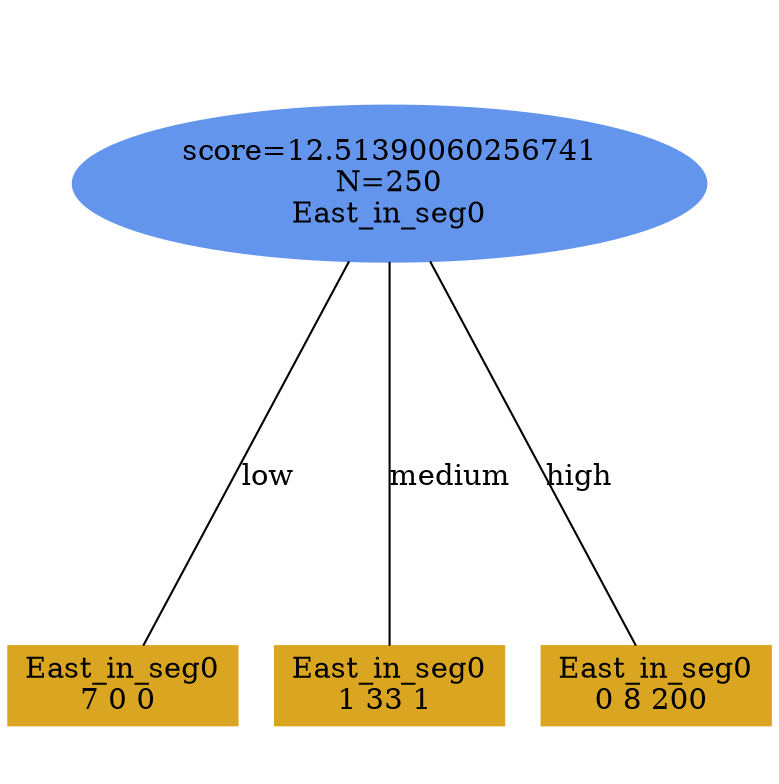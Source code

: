 digraph "DD" {
size = "7.5,10"
ratio=1.0;
center = true;
edge [dir = none];
{ rank = same; node [shape=ellipse, style=filled, color=cornflowerblue];"4603" [label="score=12.51390060256741\nN=250\nEast_in_seg0"];}
{ rank = same; node [shape=box, style=filled, color=goldenrod];"4604" [label="East_in_seg0\n7 0 0 "];}
{ rank = same; node [shape=box, style=filled, color=goldenrod];"4605" [label="East_in_seg0\n1 33 1 "];}
{ rank = same; node [shape=box, style=filled, color=goldenrod];"4606" [label="East_in_seg0\n0 8 200 "];}
"4603" -> "4604" [label = "low"];
"4603" -> "4605" [label = "medium"];
"4603" -> "4606" [label = "high"];

}
